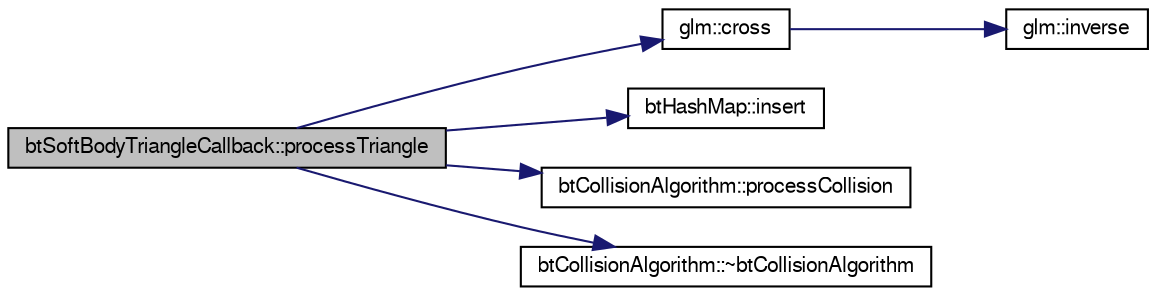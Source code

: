 digraph G
{
  bgcolor="transparent";
  edge [fontname="FreeSans",fontsize=10,labelfontname="FreeSans",labelfontsize=10];
  node [fontname="FreeSans",fontsize=10,shape=record];
  rankdir=LR;
  Node1 [label="btSoftBodyTriangleCallback::processTriangle",height=0.2,width=0.4,color="black", fillcolor="grey75", style="filled" fontcolor="black"];
  Node1 -> Node2 [color="midnightblue",fontsize=10,style="solid"];
  Node2 [label="glm::cross",height=0.2,width=0.4,color="black",URL="$group__gtx__quaternion.html#gd81a2ea5c1048d8101ce2876eb6569f7"];
  Node2 -> Node3 [color="midnightblue",fontsize=10,style="solid"];
  Node3 [label="glm::inverse",height=0.2,width=0.4,color="black",URL="$group__core__func__matrix.html#g4b56decdc6560a13b616c6312bdcc17e"];
  Node1 -> Node4 [color="midnightblue",fontsize=10,style="solid"];
  Node4 [label="btHashMap::insert",height=0.2,width=0.4,color="black",URL="$classbt_hash_map.html#15fc118df433a9b7f4350d42cd33bd13"];
  Node1 -> Node5 [color="midnightblue",fontsize=10,style="solid"];
  Node5 [label="btCollisionAlgorithm::processCollision",height=0.2,width=0.4,color="black",URL="$classbt_collision_algorithm.html#239122d128c81d97705204ee4defa613"];
  Node1 -> Node6 [color="midnightblue",fontsize=10,style="solid"];
  Node6 [label="btCollisionAlgorithm::~btCollisionAlgorithm",height=0.2,width=0.4,color="black",URL="$classbt_collision_algorithm.html#4d5041a3d8c597142aad10ed2a3b811c"];
}
